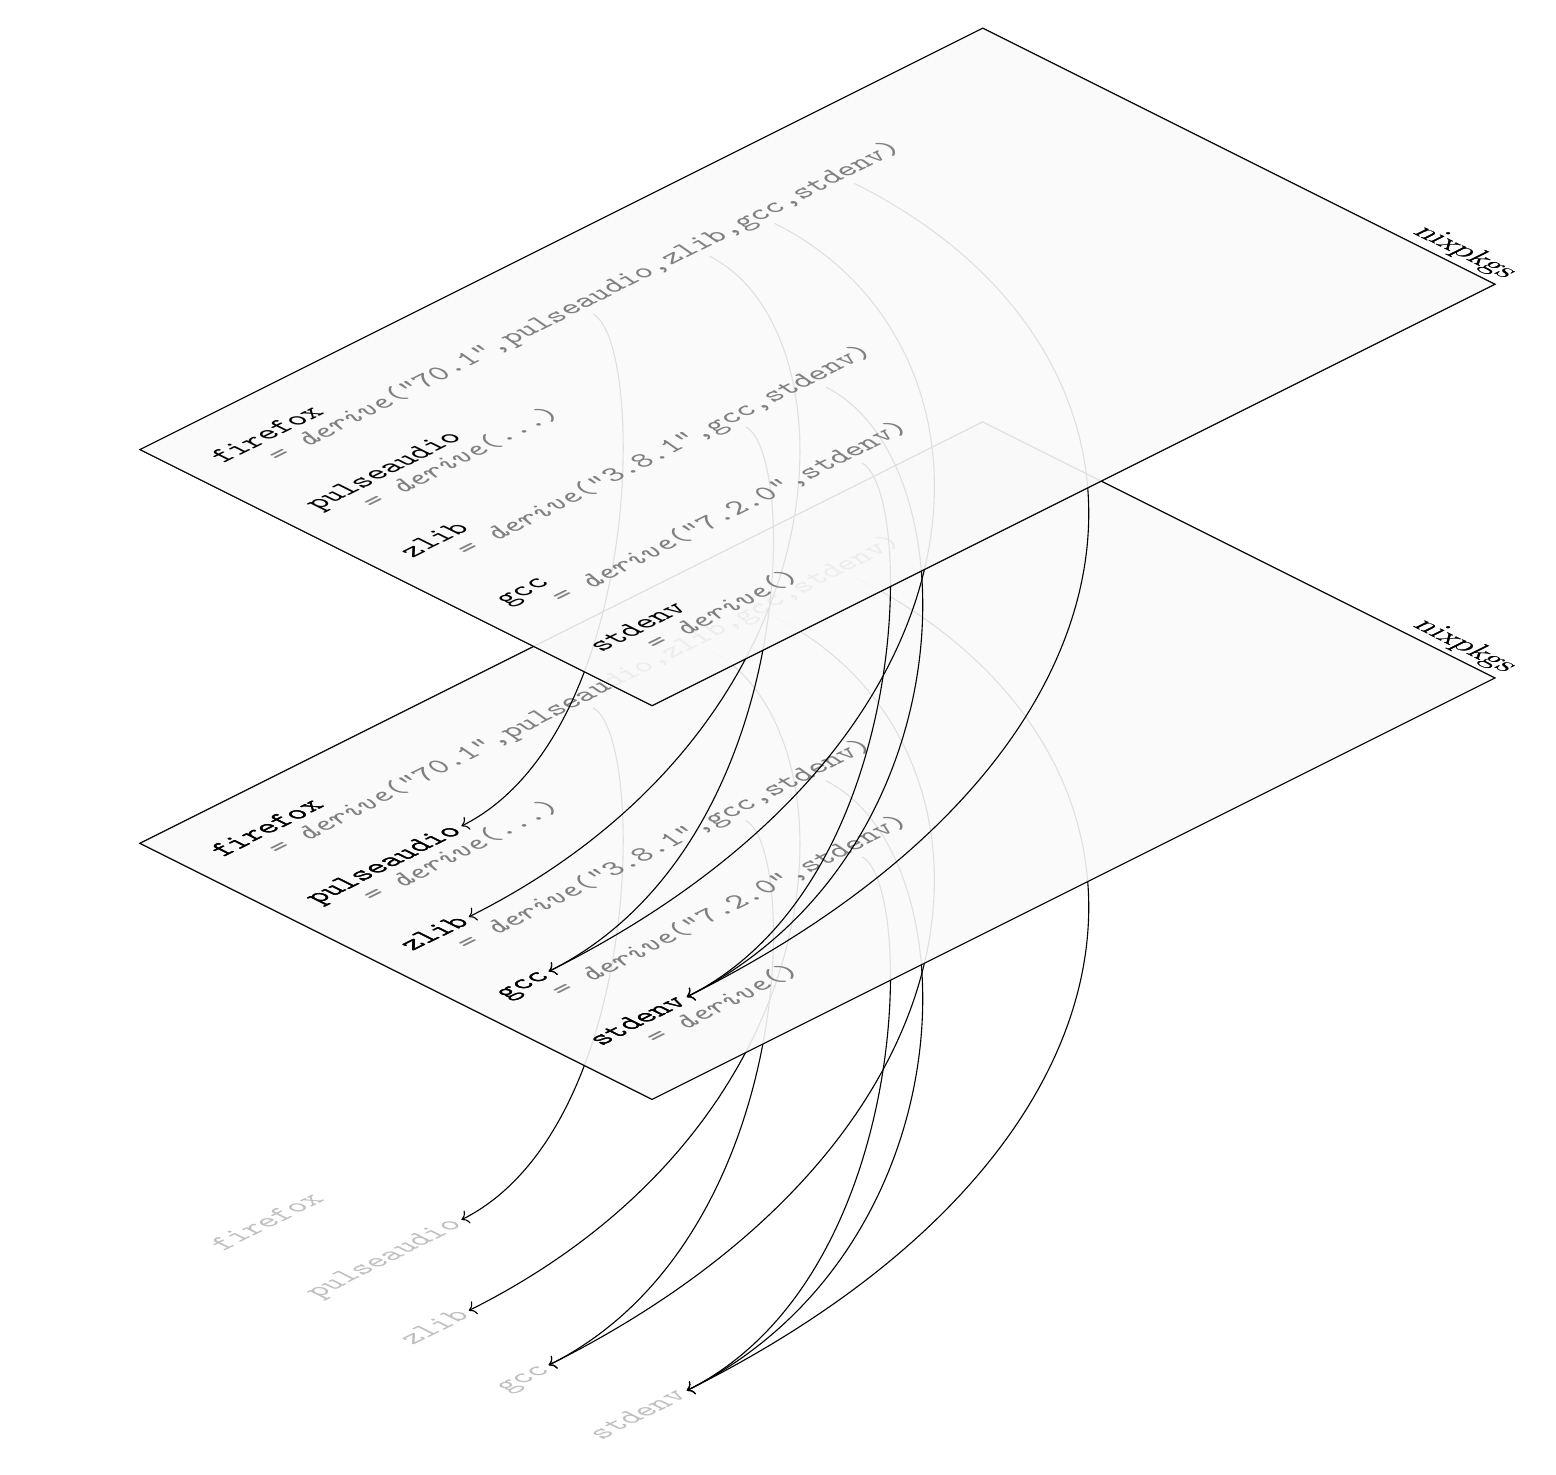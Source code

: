 ﻿
\usetikzlibrary{matrix}
\usetikzlibrary{positioning}
\usetikzlibrary{calc,decorations.pathreplacing,shapes.misc}
\usetikzlibrary{fit}

\newcommand{\longnode}[3][]{
	\node[code] (#2-start) {#2};
	\node[anchor=north west,inner sep=0,outer sep=0,yshift=-1ex] (#2-chain) at (#2-start.text) {\phantom{x}};
	\begin{scope}[code,start chain=#2 going base right, node distance=0, every node/.append style={on chain=#2,font=\ttfamily\slshape,gray}]
		\chainin(#2-chain);
		\node {\ =\ \ };
		\node () {\textit{derive}(};
		\foreach \n [count=\c] in {#3} {
			\ifnum\c>1
				\node () {,};
			\fi
			\node (#2-\n) {\n};
		};
		\node (#2-end) {)};
	\end{scope}
    %\node[draw,inner sep=0,outer sep=0,fit=(#2-start)(#2-end)] (#2) {};
}

\tikzstyle{show control points}=[
	decoration={show path construction, curveto code={
		\draw [-, blue, dashed]
			(\tikzinputsegmentfirst) -- (\tikzinputsegmentsupporta)%
			node [at end, circle, , draw, solid, red, inner sep=.1pt,outer sep=0,anchor=center]{};
		\draw [-, blue, dashed]
			(\tikzinputsegmentsupportb) -- (\tikzinputsegmentlast)
			node [at start, circle, draw, solid, red, inner sep=.1pt,outer sep=0,anchor=center]{};
		}
	},
	postaction=decorate
]

\tikzstyle{ref}=[
	to path={ .. controls (\tikztostart |- \tikztotarget) .. (\tikztotarget) \tikztonodes},
	->,
	shorten <= -2,
	shorten >=2,
	%show control points,
]


\begin{tikzpicture}[
   every node/.style={
		anchor=north west,
        inner xsep=0,
		outer xsep=0,
		%draw,
		text depth=-5pt,
		text height=+5pt,
		%draw,
	},
]
%\draw[gray!50] (-1,-5) grid (10, 1);






\begin{scope}[yshift=-5.0cm, ]


\begin{scope}[
	yshift=0,
	%every node/.append style={yslant=0.5,xslant=-1},
	every node/.append style={transform shape,gray!50},
	yslant=0.5,xslant=-1,
	%transform canvas={yslant=.5,xslant=-1},
	start chain=1 going {at=(\tikzchainprevious.north west),shift={(0,-1.2cm)}},
	%node distance=10pt,
	code/.style={
		font={\ttfamily},
		on chain=1,
		minimum height=1.5em, %TODO: use max font height
		anchor=north west,
	},
   %ref/.append style={gray},
]
	%\pgftransformyslant{.5}

    \node[code] (firefox) {firefox};
	\node[code] (pulseaudio) {pulseaudio};
	\node[code] (zlib) {zlib};
	\node[code] (gcc) {gcc};
	\node[code] (stdenv) {stdenv};


\end{scope}


\tikzstyle{ref}=[
	to path={ .. controls ($(\tikztostart |- \tikztotarget) +(up:5cm)$) and ($(\tikztostart |- \tikztotarget) +(left:5cm)$) .. (\tikztotarget) \tikztonodes},
	%to path={ .. controls (\tikztostart |- \tikztotarget) .. (\tikztotarget) \tikztonodes},
	->,
	shorten <= -2,
	shorten >=2,
	%show control points,
]

\begin{scope}[
	yshift=5cm,
	%every node/.append style={yslant=0.5,xslant=-1},
	every node/.append style={transform shape},
	%every edge/.append style={transform shape},
	yslant=0.5,xslant=-1,
	%transform canvas={yslant=.5,xslant=-1},
	start chain=1 going {at=(\tikzchainprevious.north west),shift={(0,-1.2cm)}},
	%node distance=10pt,
	code/.style={
		font={\ttfamily},
		on chain=1,
		minimum height=1.5em, %TODO: use max font height
		anchor=north west,
	},
    %ref/.append style={thick},
]
	%\pgftransformyslant{.5}


	\draw[
		%fill=gray!5,
		opacity=1] (0,0) +(-10pt,10pt) rectangle ($(10,-5.8) +(10pt, -10pt)$)
			node[anchor=south east, rotate=-90]  {nixpkgs};

    \longnode[]{firefox}{"70.1",pulseaudio,zlib,gcc,stdenv}
	\longnode[]{pulseaudio}{..{}.}
	\longnode[]{zlib}{"3.8.1",gcc,stdenv}
	\longnode[]{gcc}{"7.2.0",stdenv}
	\longnode[]{stdenv}{}

	%\draw (firefox-start.north west) +(-10pt,10pt) rectangle ($(stdenv-end.south east -| firefox-end.north east) +(10pt, -10pt)$)
	%		node[anchor=south east, rotate=-90]  {nixpkgs};
	\draw[ref] (gcc-stdenv) to (stdenv);
	\draw[ref] (firefox-stdenv) to (stdenv);
	\draw[ref] (firefox-gcc) to (gcc);
	\draw[ref] (firefox-zlib) to (zlib);
	\draw[ref] (firefox-pulseaudio) to (pulseaudio);
	\draw[ref] (zlib-stdenv) to (stdenv);
	\draw[ref] (zlib-gcc) to (gcc);


	\draw[fill=gray!5,opacity=.9] (0,0) +(-10pt,10pt) rectangle ($(10,-5.8) +(10pt, -10pt)$)
			node[anchor=south east, rotate=-90]  {nixpkgs};
	
		\node (reset) at (0, 1.2cm) {};
		\chainin(reset);
	    \longnode[]{firefox}{"70.1",pulseaudio,zlib,gcc,stdenv}
		\longnode[]{pulseaudio}{..{}.}
		\longnode[]{zlib}{"3.8.1",gcc,stdenv}
		\longnode[]{gcc}{"7.2.0",stdenv}
		\longnode[]{stdenv}{}

\end{scope}

\end{scope}














\begin{scope}[
	yshift=0,
	%every node/.append style={yslant=0.5,xslant=-1},
	every node/.append style={transform shape},
	yslant=0.5,xslant=-1,
	%transform canvas={yslant=.5,xslant=-1},
	start chain=1 going {at=(\tikzchainprevious.north west),shift={(0,-1.2cm)}},
	%node distance=10pt,
	code/.style={
		font={\ttfamily},
		on chain=1,
		minimum height=1.5em, %TODO: use max font height
		anchor=north west,
	},
   %ref/.append style={gray},
]
	%\pgftransformyslant{.5}

    \node[code] (firefox) {firefox};
	\node[code] (pulseaudio) {pulseaudio};
	\node[code] (zlib) {zlib};
	\node[code] (gcc) {gcc};
	\node[code] (stdenv) {stdenv};


\end{scope}


\tikzstyle{ref}=[
	to path={ .. controls ($(\tikztostart |- \tikztotarget) +(up:5cm)$) and ($(\tikztostart |- \tikztotarget) +(left:5cm)$) .. (\tikztotarget) \tikztonodes},
	%to path={ .. controls (\tikztostart |- \tikztotarget) .. (\tikztotarget) \tikztonodes},
	->,
	shorten <= -2,
	shorten >=2,
	%show control points,
]

\begin{scope}[
	yshift=5cm,
	%every node/.append style={yslant=0.5,xslant=-1},
	every node/.append style={transform shape},
	%every edge/.append style={transform shape},
	yslant=0.5,xslant=-1,
	%transform canvas={yslant=.5,xslant=-1},
	start chain=1 going {at=(\tikzchainprevious.north west),shift={(0,-1.2cm)}},
	%node distance=10pt,
	code/.style={
		font={\ttfamily},
		on chain=1,
		minimum height=1.5em, %TODO: use max font height
		anchor=north west,
	},
    %ref/.append style={thick},
]
	%\pgftransformyslant{.5}


	\draw[
		%fill=gray!5,
		opacity=1] (0,0) +(-10pt,10pt) rectangle ($(10,-5.8) +(10pt, -10pt)$)
			node[anchor=south east, rotate=-90]  {nixpkgs};

    \longnode[]{firefox}{"70.1",pulseaudio,zlib,gcc,stdenv}
	\longnode[]{pulseaudio}{..{}.}
	\longnode[]{zlib}{"3.8.1",gcc,stdenv}
	\longnode[]{gcc}{"7.2.0",stdenv}
	\longnode[]{stdenv}{}

	%\draw (firefox-start.north west) +(-10pt,10pt) rectangle ($(stdenv-end.south east -| firefox-end.north east) +(10pt, -10pt)$)
	%		node[anchor=south east, rotate=-90]  {nixpkgs};
	\draw[ref] (gcc-stdenv) to (stdenv);
	\draw[ref] (firefox-stdenv) to (stdenv);
	\draw[ref] (firefox-gcc) to (gcc);
	\draw[ref] (firefox-zlib) to (zlib);
	\draw[ref] (firefox-pulseaudio) to (pulseaudio);
	\draw[ref] (zlib-stdenv) to (stdenv);
	\draw[ref] (zlib-gcc) to (gcc);


	\draw[fill=gray!5,opacity=.9] (0,0) +(-10pt,10pt) rectangle ($(10,-5.8) +(10pt, -10pt)$)
			node[anchor=south east, rotate=-90]  {nixpkgs};
	
		\node (reset) at (0, 1.2cm) {};
		\chainin(reset);
	    \longnode[]{firefox}{"70.1",pulseaudio,zlib,gcc,stdenv}
		\longnode[]{pulseaudio}{..{}.}
		\longnode[]{zlib}{"3.8.1",gcc,stdenv}
		\longnode[]{gcc}{"7.2.0",stdenv}
		\longnode[]{stdenv}{}

\end{scope}


\end{tikzpicture}
